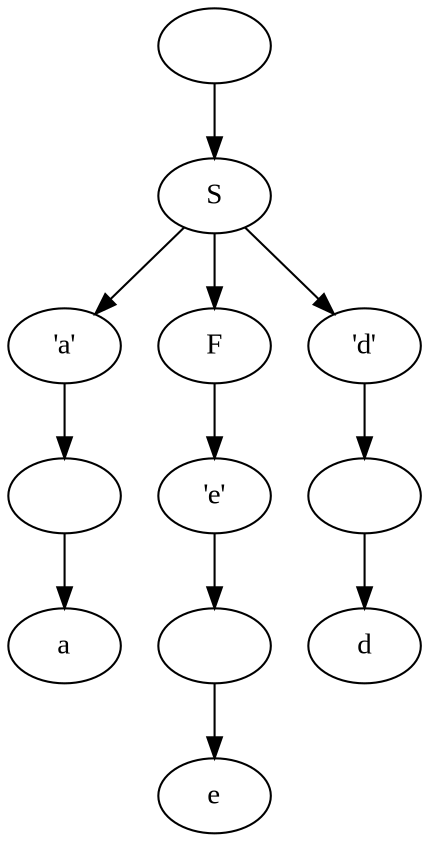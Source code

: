 digraph {
node [fontname="Times New Roman, SimSun"]
graph [dpi=300]
9 [label=""];
9->8;
8 [label="S"];
8->4;
8->6;
8->7;
4 [label="'a'"];
4->0;
0 [label=""];
0->65529;
65529 [label="a"];
6 [label="F"];
6->5;
5 [label="'e'"];
5->1;
1 [label=""];
1->65528;
65528 [label="e"];
7 [label="'d'"];
7->2;
2 [label=""];
2->65527;
65527 [label="d"];

}
